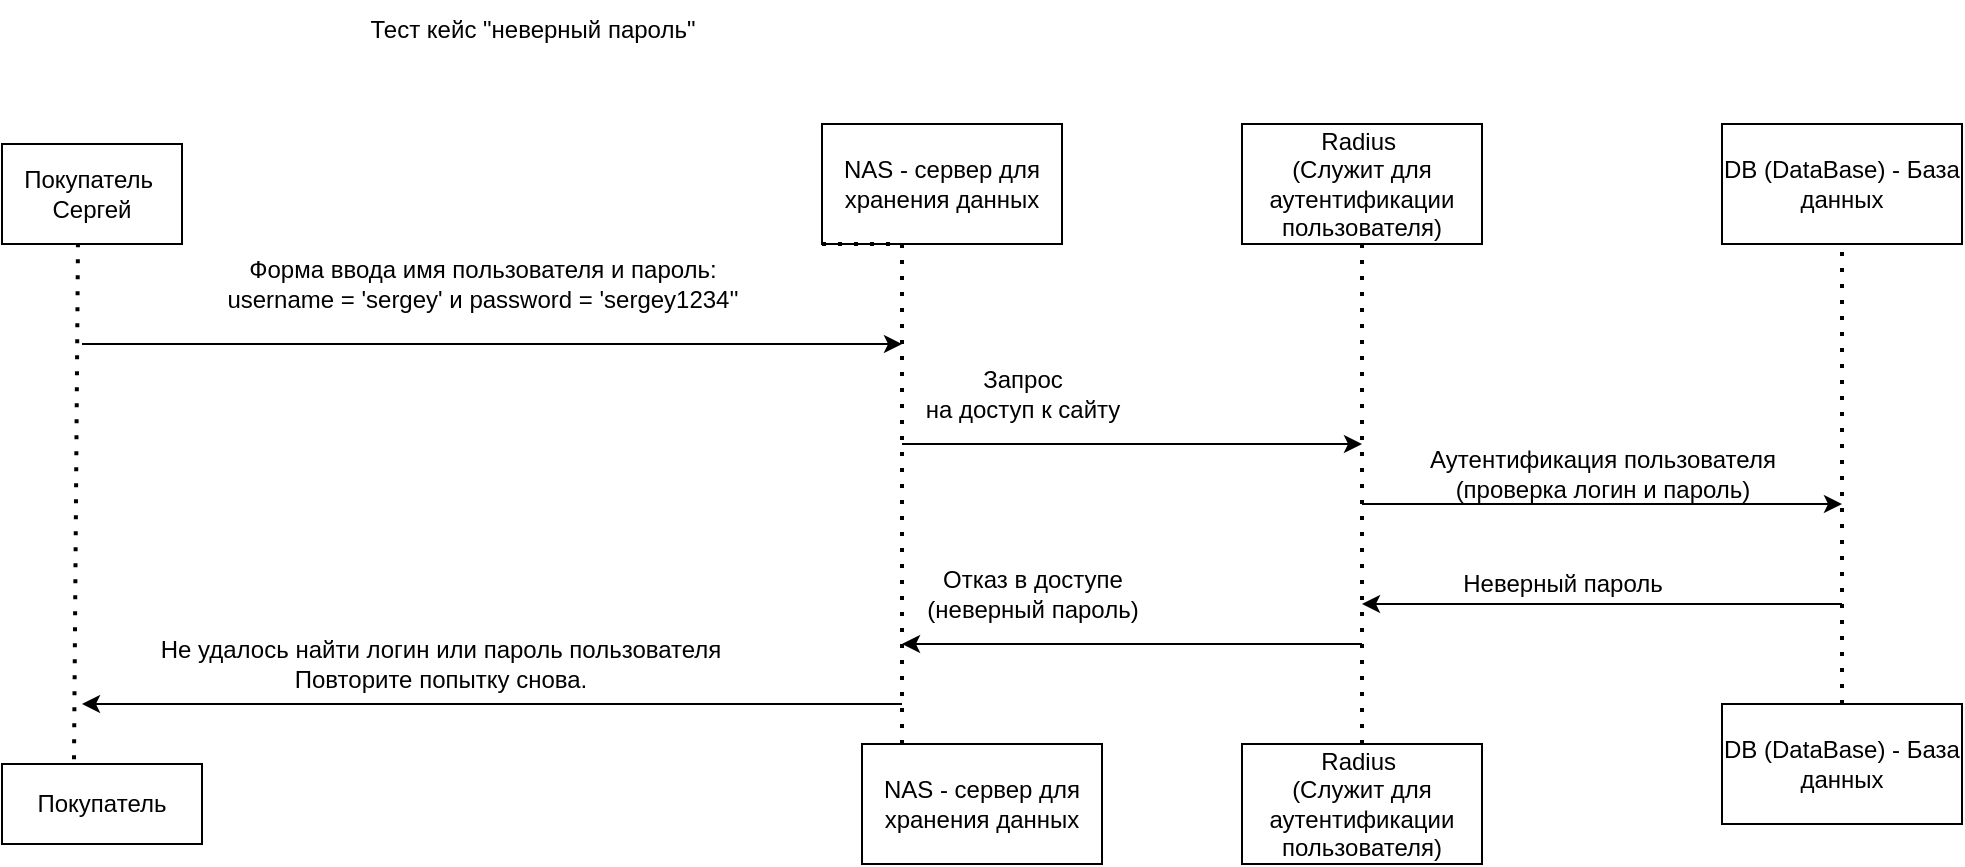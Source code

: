 <mxfile version="21.3.6" type="device">
  <diagram name="Страница 1" id="D0hP03f-3A9dbsu5qYz4">
    <mxGraphModel dx="1054" dy="858" grid="1" gridSize="10" guides="1" tooltips="1" connect="1" arrows="1" fold="1" page="1" pageScale="1" pageWidth="827" pageHeight="1169" math="0" shadow="0">
      <root>
        <mxCell id="0" />
        <mxCell id="1" parent="0" />
        <mxCell id="eXIGupaMxEpnHLVm7Y-Q-1" value="Покупатель&amp;nbsp;&lt;br&gt;Сергей" style="rounded=0;whiteSpace=wrap;html=1;fillColor=none;" vertex="1" parent="1">
          <mxGeometry x="40" y="120" width="90" height="50" as="geometry" />
        </mxCell>
        <mxCell id="eXIGupaMxEpnHLVm7Y-Q-2" value="" style="endArrow=none;dashed=1;html=1;dashPattern=1 3;strokeWidth=2;rounded=0;entryX=0.422;entryY=1;entryDx=0;entryDy=0;entryPerimeter=0;exitX=0.36;exitY=-0.06;exitDx=0;exitDy=0;exitPerimeter=0;" edge="1" parent="1" source="eXIGupaMxEpnHLVm7Y-Q-3" target="eXIGupaMxEpnHLVm7Y-Q-1">
          <mxGeometry width="50" height="50" relative="1" as="geometry">
            <mxPoint x="250" y="420" as="sourcePoint" />
            <mxPoint x="300" y="370" as="targetPoint" />
          </mxGeometry>
        </mxCell>
        <mxCell id="eXIGupaMxEpnHLVm7Y-Q-3" value="Покупатель" style="whiteSpace=wrap;html=1;fillColor=none;" vertex="1" parent="1">
          <mxGeometry x="40" y="430" width="100" height="40" as="geometry" />
        </mxCell>
        <mxCell id="eXIGupaMxEpnHLVm7Y-Q-4" value="" style="endArrow=classic;html=1;rounded=0;" edge="1" parent="1">
          <mxGeometry width="50" height="50" relative="1" as="geometry">
            <mxPoint x="80" y="220" as="sourcePoint" />
            <mxPoint x="490" y="220" as="targetPoint" />
          </mxGeometry>
        </mxCell>
        <mxCell id="eXIGupaMxEpnHLVm7Y-Q-5" value="" style="endArrow=classic;html=1;rounded=0;" edge="1" parent="1">
          <mxGeometry width="50" height="50" relative="1" as="geometry">
            <mxPoint x="490" y="400" as="sourcePoint" />
            <mxPoint x="80" y="400" as="targetPoint" />
          </mxGeometry>
        </mxCell>
        <mxCell id="eXIGupaMxEpnHLVm7Y-Q-6" value="Форма ввода имя пользователя и пароль: &lt;br&gt;username = &#39;sergey&#39; и password = &#39;sergey1234&#39;&#39;" style="text;html=1;align=center;verticalAlign=middle;resizable=0;points=[];autosize=1;strokeColor=none;fillColor=none;" vertex="1" parent="1">
          <mxGeometry x="140" y="170" width="280" height="40" as="geometry" />
        </mxCell>
        <mxCell id="eXIGupaMxEpnHLVm7Y-Q-7" value="Тест кейс &quot;неверный пароль&quot;" style="text;html=1;align=center;verticalAlign=middle;resizable=0;points=[];autosize=1;strokeColor=none;fillColor=none;" vertex="1" parent="1">
          <mxGeometry x="210" y="48" width="190" height="30" as="geometry" />
        </mxCell>
        <mxCell id="eXIGupaMxEpnHLVm7Y-Q-8" value="NAS -&amp;nbsp;сервер для хранения данных" style="rounded=0;whiteSpace=wrap;html=1;fillColor=none;" vertex="1" parent="1">
          <mxGeometry x="450" y="110" width="120" height="60" as="geometry" />
        </mxCell>
        <mxCell id="eXIGupaMxEpnHLVm7Y-Q-9" value="" style="endArrow=none;dashed=1;html=1;dashPattern=1 3;strokeWidth=2;rounded=0;entryX=0;entryY=1;entryDx=0;entryDy=0;" edge="1" parent="1" target="eXIGupaMxEpnHLVm7Y-Q-8">
          <mxGeometry width="50" height="50" relative="1" as="geometry">
            <mxPoint x="490" y="420" as="sourcePoint" />
            <mxPoint x="580" y="220" as="targetPoint" />
            <Array as="points">
              <mxPoint x="490" y="170" />
            </Array>
          </mxGeometry>
        </mxCell>
        <mxCell id="eXIGupaMxEpnHLVm7Y-Q-10" value="NAS -&amp;nbsp;сервер для хранения данных" style="rounded=0;whiteSpace=wrap;html=1;fillColor=none;" vertex="1" parent="1">
          <mxGeometry x="470" y="420" width="120" height="60" as="geometry" />
        </mxCell>
        <mxCell id="eXIGupaMxEpnHLVm7Y-Q-11" value="Запрос &lt;br&gt;на доступ к сайту" style="text;html=1;align=center;verticalAlign=middle;resizable=0;points=[];autosize=1;strokeColor=none;fillColor=none;" vertex="1" parent="1">
          <mxGeometry x="490" y="225" width="120" height="40" as="geometry" />
        </mxCell>
        <mxCell id="eXIGupaMxEpnHLVm7Y-Q-12" value="Отказ в доступе&lt;br&gt;(неверный пароль)" style="text;html=1;align=center;verticalAlign=middle;resizable=0;points=[];autosize=1;strokeColor=none;fillColor=none;" vertex="1" parent="1">
          <mxGeometry x="490" y="325" width="130" height="40" as="geometry" />
        </mxCell>
        <mxCell id="eXIGupaMxEpnHLVm7Y-Q-13" value="" style="endArrow=classic;html=1;rounded=0;" edge="1" parent="1">
          <mxGeometry width="50" height="50" relative="1" as="geometry">
            <mxPoint x="720" y="370" as="sourcePoint" />
            <mxPoint x="490" y="370" as="targetPoint" />
          </mxGeometry>
        </mxCell>
        <mxCell id="eXIGupaMxEpnHLVm7Y-Q-15" value="" style="endArrow=classic;html=1;rounded=0;" edge="1" parent="1">
          <mxGeometry width="50" height="50" relative="1" as="geometry">
            <mxPoint x="490" y="270" as="sourcePoint" />
            <mxPoint x="720" y="270" as="targetPoint" />
          </mxGeometry>
        </mxCell>
        <mxCell id="eXIGupaMxEpnHLVm7Y-Q-16" value="Radius&amp;nbsp;&lt;br&gt;(Служит для аутентификации пользователя)" style="rounded=0;whiteSpace=wrap;html=1;" vertex="1" parent="1">
          <mxGeometry x="660" y="110" width="120" height="60" as="geometry" />
        </mxCell>
        <mxCell id="eXIGupaMxEpnHLVm7Y-Q-17" value="Radius&amp;nbsp;&lt;br&gt;(Служит для аутентификации пользователя)" style="rounded=0;whiteSpace=wrap;html=1;" vertex="1" parent="1">
          <mxGeometry x="660" y="420" width="120" height="60" as="geometry" />
        </mxCell>
        <mxCell id="eXIGupaMxEpnHLVm7Y-Q-18" value="" style="endArrow=none;dashed=1;html=1;dashPattern=1 3;strokeWidth=2;rounded=0;entryX=0.5;entryY=1;entryDx=0;entryDy=0;exitX=0.5;exitY=0;exitDx=0;exitDy=0;" edge="1" parent="1" source="eXIGupaMxEpnHLVm7Y-Q-17" target="eXIGupaMxEpnHLVm7Y-Q-16">
          <mxGeometry width="50" height="50" relative="1" as="geometry">
            <mxPoint x="720" y="410" as="sourcePoint" />
            <mxPoint x="740" y="180" as="targetPoint" />
          </mxGeometry>
        </mxCell>
        <mxCell id="eXIGupaMxEpnHLVm7Y-Q-21" value="Не удалось найти логин или пароль пользователя&lt;br&gt;Повторите попытку снова." style="text;html=1;align=center;verticalAlign=middle;resizable=0;points=[];autosize=1;strokeColor=none;fillColor=none;" vertex="1" parent="1">
          <mxGeometry x="109" y="360" width="300" height="40" as="geometry" />
        </mxCell>
        <mxCell id="eXIGupaMxEpnHLVm7Y-Q-22" value="" style="endArrow=classic;html=1;rounded=0;" edge="1" parent="1">
          <mxGeometry width="50" height="50" relative="1" as="geometry">
            <mxPoint x="720" y="300" as="sourcePoint" />
            <mxPoint x="960" y="300" as="targetPoint" />
          </mxGeometry>
        </mxCell>
        <mxCell id="eXIGupaMxEpnHLVm7Y-Q-23" value="" style="endArrow=classic;html=1;rounded=0;" edge="1" parent="1">
          <mxGeometry width="50" height="50" relative="1" as="geometry">
            <mxPoint x="960" y="350" as="sourcePoint" />
            <mxPoint x="720" y="350" as="targetPoint" />
          </mxGeometry>
        </mxCell>
        <mxCell id="eXIGupaMxEpnHLVm7Y-Q-24" value="Неверный пароль" style="text;html=1;align=center;verticalAlign=middle;resizable=0;points=[];autosize=1;strokeColor=none;fillColor=none;" vertex="1" parent="1">
          <mxGeometry x="760" y="325" width="120" height="30" as="geometry" />
        </mxCell>
        <mxCell id="eXIGupaMxEpnHLVm7Y-Q-25" value="DB (DataBase) - База данных" style="rounded=0;whiteSpace=wrap;html=1;" vertex="1" parent="1">
          <mxGeometry x="900" y="110" width="120" height="60" as="geometry" />
        </mxCell>
        <mxCell id="eXIGupaMxEpnHLVm7Y-Q-26" value="" style="endArrow=none;dashed=1;html=1;dashPattern=1 3;strokeWidth=2;rounded=0;" edge="1" parent="1">
          <mxGeometry width="50" height="50" relative="1" as="geometry">
            <mxPoint x="960" y="400" as="sourcePoint" />
            <mxPoint x="960" y="170" as="targetPoint" />
          </mxGeometry>
        </mxCell>
        <mxCell id="eXIGupaMxEpnHLVm7Y-Q-28" value="DB (DataBase) - База данных" style="rounded=0;whiteSpace=wrap;html=1;" vertex="1" parent="1">
          <mxGeometry x="900" y="400" width="120" height="60" as="geometry" />
        </mxCell>
        <mxCell id="eXIGupaMxEpnHLVm7Y-Q-29" value="Аутентификация пользователя &lt;br&gt;(проверка логин и пароль)" style="text;html=1;align=center;verticalAlign=middle;resizable=0;points=[];autosize=1;strokeColor=none;fillColor=none;" vertex="1" parent="1">
          <mxGeometry x="740" y="265" width="200" height="40" as="geometry" />
        </mxCell>
      </root>
    </mxGraphModel>
  </diagram>
</mxfile>
